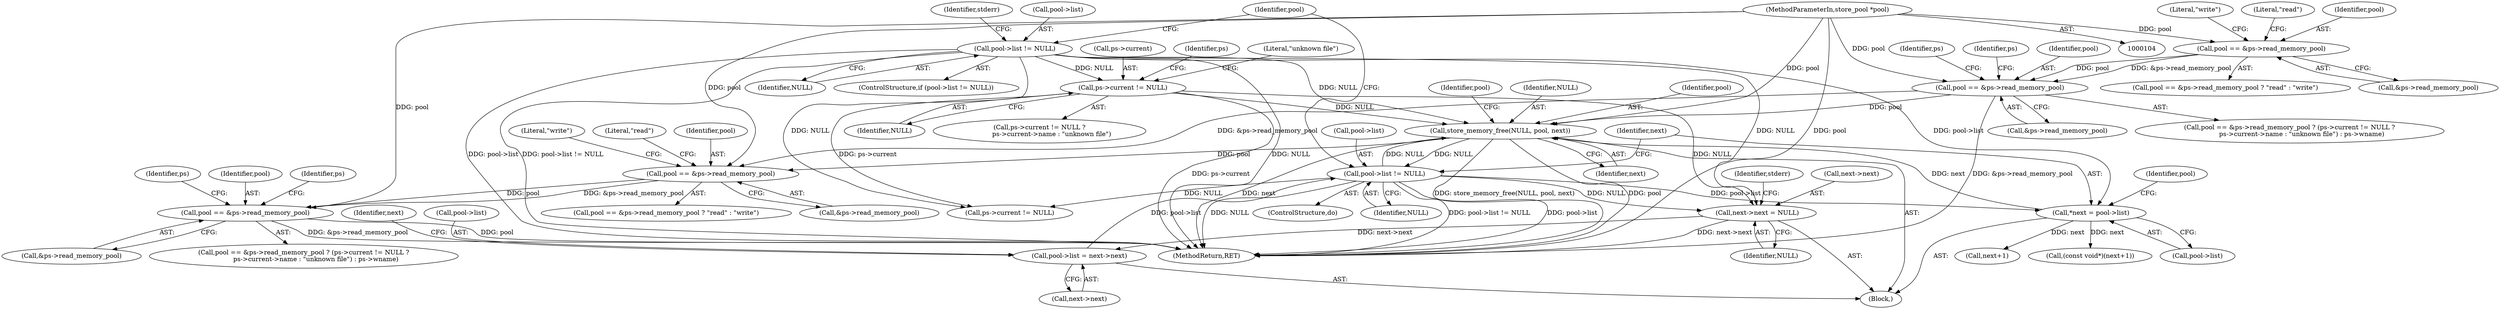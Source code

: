 digraph "0_Android_9d4853418ab2f754c2b63e091c29c5529b8b86ca_141@API" {
"1000240" [label="(Call,pool == &ps->read_memory_pool)"];
"1000231" [label="(Call,pool == &ps->read_memory_pool)"];
"1000189" [label="(Call,store_memory_free(NULL, pool, next))"];
"1000138" [label="(Call,ps->current != NULL)"];
"1000109" [label="(Call,pool->list != NULL)"];
"1000193" [label="(Call,pool->list != NULL)"];
"1000164" [label="(Call,pool->list = next->next)"];
"1000171" [label="(Call,next->next = NULL)"];
"1000131" [label="(Call,pool == &ps->read_memory_pool)"];
"1000122" [label="(Call,pool == &ps->read_memory_pool)"];
"1000106" [label="(MethodParameterIn,store_pool *pool)"];
"1000159" [label="(Call,*next = pool->list)"];
"1000168" [label="(Call,next->next)"];
"1000128" [label="(Literal,\"read\")"];
"1000142" [label="(Identifier,NULL)"];
"1000201" [label="(Identifier,pool)"];
"1000189" [label="(Call,store_memory_free(NULL, pool, next))"];
"1000148" [label="(Literal,\"unknown file\")"];
"1000195" [label="(Identifier,pool)"];
"1000138" [label="(Call,ps->current != NULL)"];
"1000190" [label="(Identifier,NULL)"];
"1000193" [label="(Call,pool->list != NULL)"];
"1000110" [label="(Call,pool->list)"];
"1000175" [label="(Identifier,NULL)"];
"1000249" [label="(Identifier,ps)"];
"1000109" [label="(Call,pool->list != NULL)"];
"1000122" [label="(Call,pool == &ps->read_memory_pool)"];
"1000139" [label="(Call,ps->current)"];
"1000113" [label="(Identifier,NULL)"];
"1000171" [label="(Call,next->next = NULL)"];
"1000233" [label="(Call,&ps->read_memory_pool)"];
"1000108" [label="(ControlStructure,if (pool->list != NULL))"];
"1000237" [label="(Literal,\"read\")"];
"1000159" [label="(Call,*next = pool->list)"];
"1000166" [label="(Identifier,pool)"];
"1000192" [label="(Identifier,next)"];
"1000140" [label="(Identifier,ps)"];
"1000241" [label="(Identifier,pool)"];
"1000239" [label="(Call,pool == &ps->read_memory_pool ? (ps->current != NULL ?\n            ps->current->name : \"unknown file\") : ps->wname)"];
"1000259" [label="(Identifier,ps)"];
"1000145" [label="(Identifier,ps)"];
"1000240" [label="(Call,pool == &ps->read_memory_pool)"];
"1000161" [label="(Call,pool->list)"];
"1000186" [label="(Call,next+1)"];
"1000177" [label="(Identifier,stderr)"];
"1000131" [label="(Call,pool == &ps->read_memory_pool)"];
"1000242" [label="(Call,&ps->read_memory_pool)"];
"1000150" [label="(Identifier,ps)"];
"1000116" [label="(Identifier,stderr)"];
"1000160" [label="(Identifier,next)"];
"1000137" [label="(Call,ps->current != NULL ?\n            ps->current->name : \"unknown file\")"];
"1000232" [label="(Identifier,pool)"];
"1000164" [label="(Call,pool->list = next->next)"];
"1000238" [label="(Literal,\"write\")"];
"1000173" [label="(Identifier,next)"];
"1000132" [label="(Identifier,pool)"];
"1000165" [label="(Call,pool->list)"];
"1000310" [label="(MethodReturn,RET)"];
"1000231" [label="(Call,pool == &ps->read_memory_pool)"];
"1000156" [label="(ControlStructure,do)"];
"1000121" [label="(Call,pool == &ps->read_memory_pool ? \"read\" : \"write\")"];
"1000106" [label="(MethodParameterIn,store_pool *pool)"];
"1000230" [label="(Call,pool == &ps->read_memory_pool ? \"read\" : \"write\")"];
"1000194" [label="(Call,pool->list)"];
"1000247" [label="(Call,ps->current != NULL)"];
"1000123" [label="(Identifier,pool)"];
"1000133" [label="(Call,&ps->read_memory_pool)"];
"1000191" [label="(Identifier,pool)"];
"1000184" [label="(Call,(const void*)(next+1))"];
"1000130" [label="(Call,pool == &ps->read_memory_pool ? (ps->current != NULL ?\n            ps->current->name : \"unknown file\") : ps->wname)"];
"1000124" [label="(Call,&ps->read_memory_pool)"];
"1000129" [label="(Literal,\"write\")"];
"1000157" [label="(Block,)"];
"1000197" [label="(Identifier,NULL)"];
"1000172" [label="(Call,next->next)"];
"1000240" -> "1000239"  [label="AST: "];
"1000240" -> "1000242"  [label="CFG: "];
"1000241" -> "1000240"  [label="AST: "];
"1000242" -> "1000240"  [label="AST: "];
"1000249" -> "1000240"  [label="CFG: "];
"1000259" -> "1000240"  [label="CFG: "];
"1000240" -> "1000310"  [label="DDG: &ps->read_memory_pool"];
"1000240" -> "1000310"  [label="DDG: pool"];
"1000231" -> "1000240"  [label="DDG: pool"];
"1000231" -> "1000240"  [label="DDG: &ps->read_memory_pool"];
"1000106" -> "1000240"  [label="DDG: pool"];
"1000231" -> "1000230"  [label="AST: "];
"1000231" -> "1000233"  [label="CFG: "];
"1000232" -> "1000231"  [label="AST: "];
"1000233" -> "1000231"  [label="AST: "];
"1000237" -> "1000231"  [label="CFG: "];
"1000238" -> "1000231"  [label="CFG: "];
"1000189" -> "1000231"  [label="DDG: pool"];
"1000106" -> "1000231"  [label="DDG: pool"];
"1000131" -> "1000231"  [label="DDG: &ps->read_memory_pool"];
"1000189" -> "1000157"  [label="AST: "];
"1000189" -> "1000192"  [label="CFG: "];
"1000190" -> "1000189"  [label="AST: "];
"1000191" -> "1000189"  [label="AST: "];
"1000192" -> "1000189"  [label="AST: "];
"1000195" -> "1000189"  [label="CFG: "];
"1000189" -> "1000310"  [label="DDG: store_memory_free(NULL, pool, next)"];
"1000189" -> "1000310"  [label="DDG: pool"];
"1000189" -> "1000310"  [label="DDG: next"];
"1000138" -> "1000189"  [label="DDG: NULL"];
"1000193" -> "1000189"  [label="DDG: NULL"];
"1000109" -> "1000189"  [label="DDG: NULL"];
"1000131" -> "1000189"  [label="DDG: pool"];
"1000106" -> "1000189"  [label="DDG: pool"];
"1000159" -> "1000189"  [label="DDG: next"];
"1000189" -> "1000193"  [label="DDG: NULL"];
"1000138" -> "1000137"  [label="AST: "];
"1000138" -> "1000142"  [label="CFG: "];
"1000139" -> "1000138"  [label="AST: "];
"1000142" -> "1000138"  [label="AST: "];
"1000145" -> "1000138"  [label="CFG: "];
"1000148" -> "1000138"  [label="CFG: "];
"1000138" -> "1000310"  [label="DDG: ps->current"];
"1000109" -> "1000138"  [label="DDG: NULL"];
"1000138" -> "1000171"  [label="DDG: NULL"];
"1000138" -> "1000247"  [label="DDG: ps->current"];
"1000109" -> "1000108"  [label="AST: "];
"1000109" -> "1000113"  [label="CFG: "];
"1000110" -> "1000109"  [label="AST: "];
"1000113" -> "1000109"  [label="AST: "];
"1000116" -> "1000109"  [label="CFG: "];
"1000201" -> "1000109"  [label="CFG: "];
"1000109" -> "1000310"  [label="DDG: NULL"];
"1000109" -> "1000310"  [label="DDG: pool->list"];
"1000109" -> "1000310"  [label="DDG: pool->list != NULL"];
"1000109" -> "1000159"  [label="DDG: pool->list"];
"1000109" -> "1000171"  [label="DDG: NULL"];
"1000109" -> "1000247"  [label="DDG: NULL"];
"1000193" -> "1000156"  [label="AST: "];
"1000193" -> "1000197"  [label="CFG: "];
"1000194" -> "1000193"  [label="AST: "];
"1000197" -> "1000193"  [label="AST: "];
"1000160" -> "1000193"  [label="CFG: "];
"1000201" -> "1000193"  [label="CFG: "];
"1000193" -> "1000310"  [label="DDG: pool->list"];
"1000193" -> "1000310"  [label="DDG: NULL"];
"1000193" -> "1000310"  [label="DDG: pool->list != NULL"];
"1000193" -> "1000159"  [label="DDG: pool->list"];
"1000193" -> "1000171"  [label="DDG: NULL"];
"1000164" -> "1000193"  [label="DDG: pool->list"];
"1000193" -> "1000247"  [label="DDG: NULL"];
"1000164" -> "1000157"  [label="AST: "];
"1000164" -> "1000168"  [label="CFG: "];
"1000165" -> "1000164"  [label="AST: "];
"1000168" -> "1000164"  [label="AST: "];
"1000173" -> "1000164"  [label="CFG: "];
"1000171" -> "1000164"  [label="DDG: next->next"];
"1000171" -> "1000157"  [label="AST: "];
"1000171" -> "1000175"  [label="CFG: "];
"1000172" -> "1000171"  [label="AST: "];
"1000175" -> "1000171"  [label="AST: "];
"1000177" -> "1000171"  [label="CFG: "];
"1000171" -> "1000310"  [label="DDG: next->next"];
"1000131" -> "1000130"  [label="AST: "];
"1000131" -> "1000133"  [label="CFG: "];
"1000132" -> "1000131"  [label="AST: "];
"1000133" -> "1000131"  [label="AST: "];
"1000140" -> "1000131"  [label="CFG: "];
"1000150" -> "1000131"  [label="CFG: "];
"1000131" -> "1000310"  [label="DDG: &ps->read_memory_pool"];
"1000122" -> "1000131"  [label="DDG: pool"];
"1000122" -> "1000131"  [label="DDG: &ps->read_memory_pool"];
"1000106" -> "1000131"  [label="DDG: pool"];
"1000122" -> "1000121"  [label="AST: "];
"1000122" -> "1000124"  [label="CFG: "];
"1000123" -> "1000122"  [label="AST: "];
"1000124" -> "1000122"  [label="AST: "];
"1000128" -> "1000122"  [label="CFG: "];
"1000129" -> "1000122"  [label="CFG: "];
"1000106" -> "1000122"  [label="DDG: pool"];
"1000106" -> "1000104"  [label="AST: "];
"1000106" -> "1000310"  [label="DDG: pool"];
"1000159" -> "1000157"  [label="AST: "];
"1000159" -> "1000161"  [label="CFG: "];
"1000160" -> "1000159"  [label="AST: "];
"1000161" -> "1000159"  [label="AST: "];
"1000166" -> "1000159"  [label="CFG: "];
"1000159" -> "1000184"  [label="DDG: next"];
"1000159" -> "1000186"  [label="DDG: next"];
}
